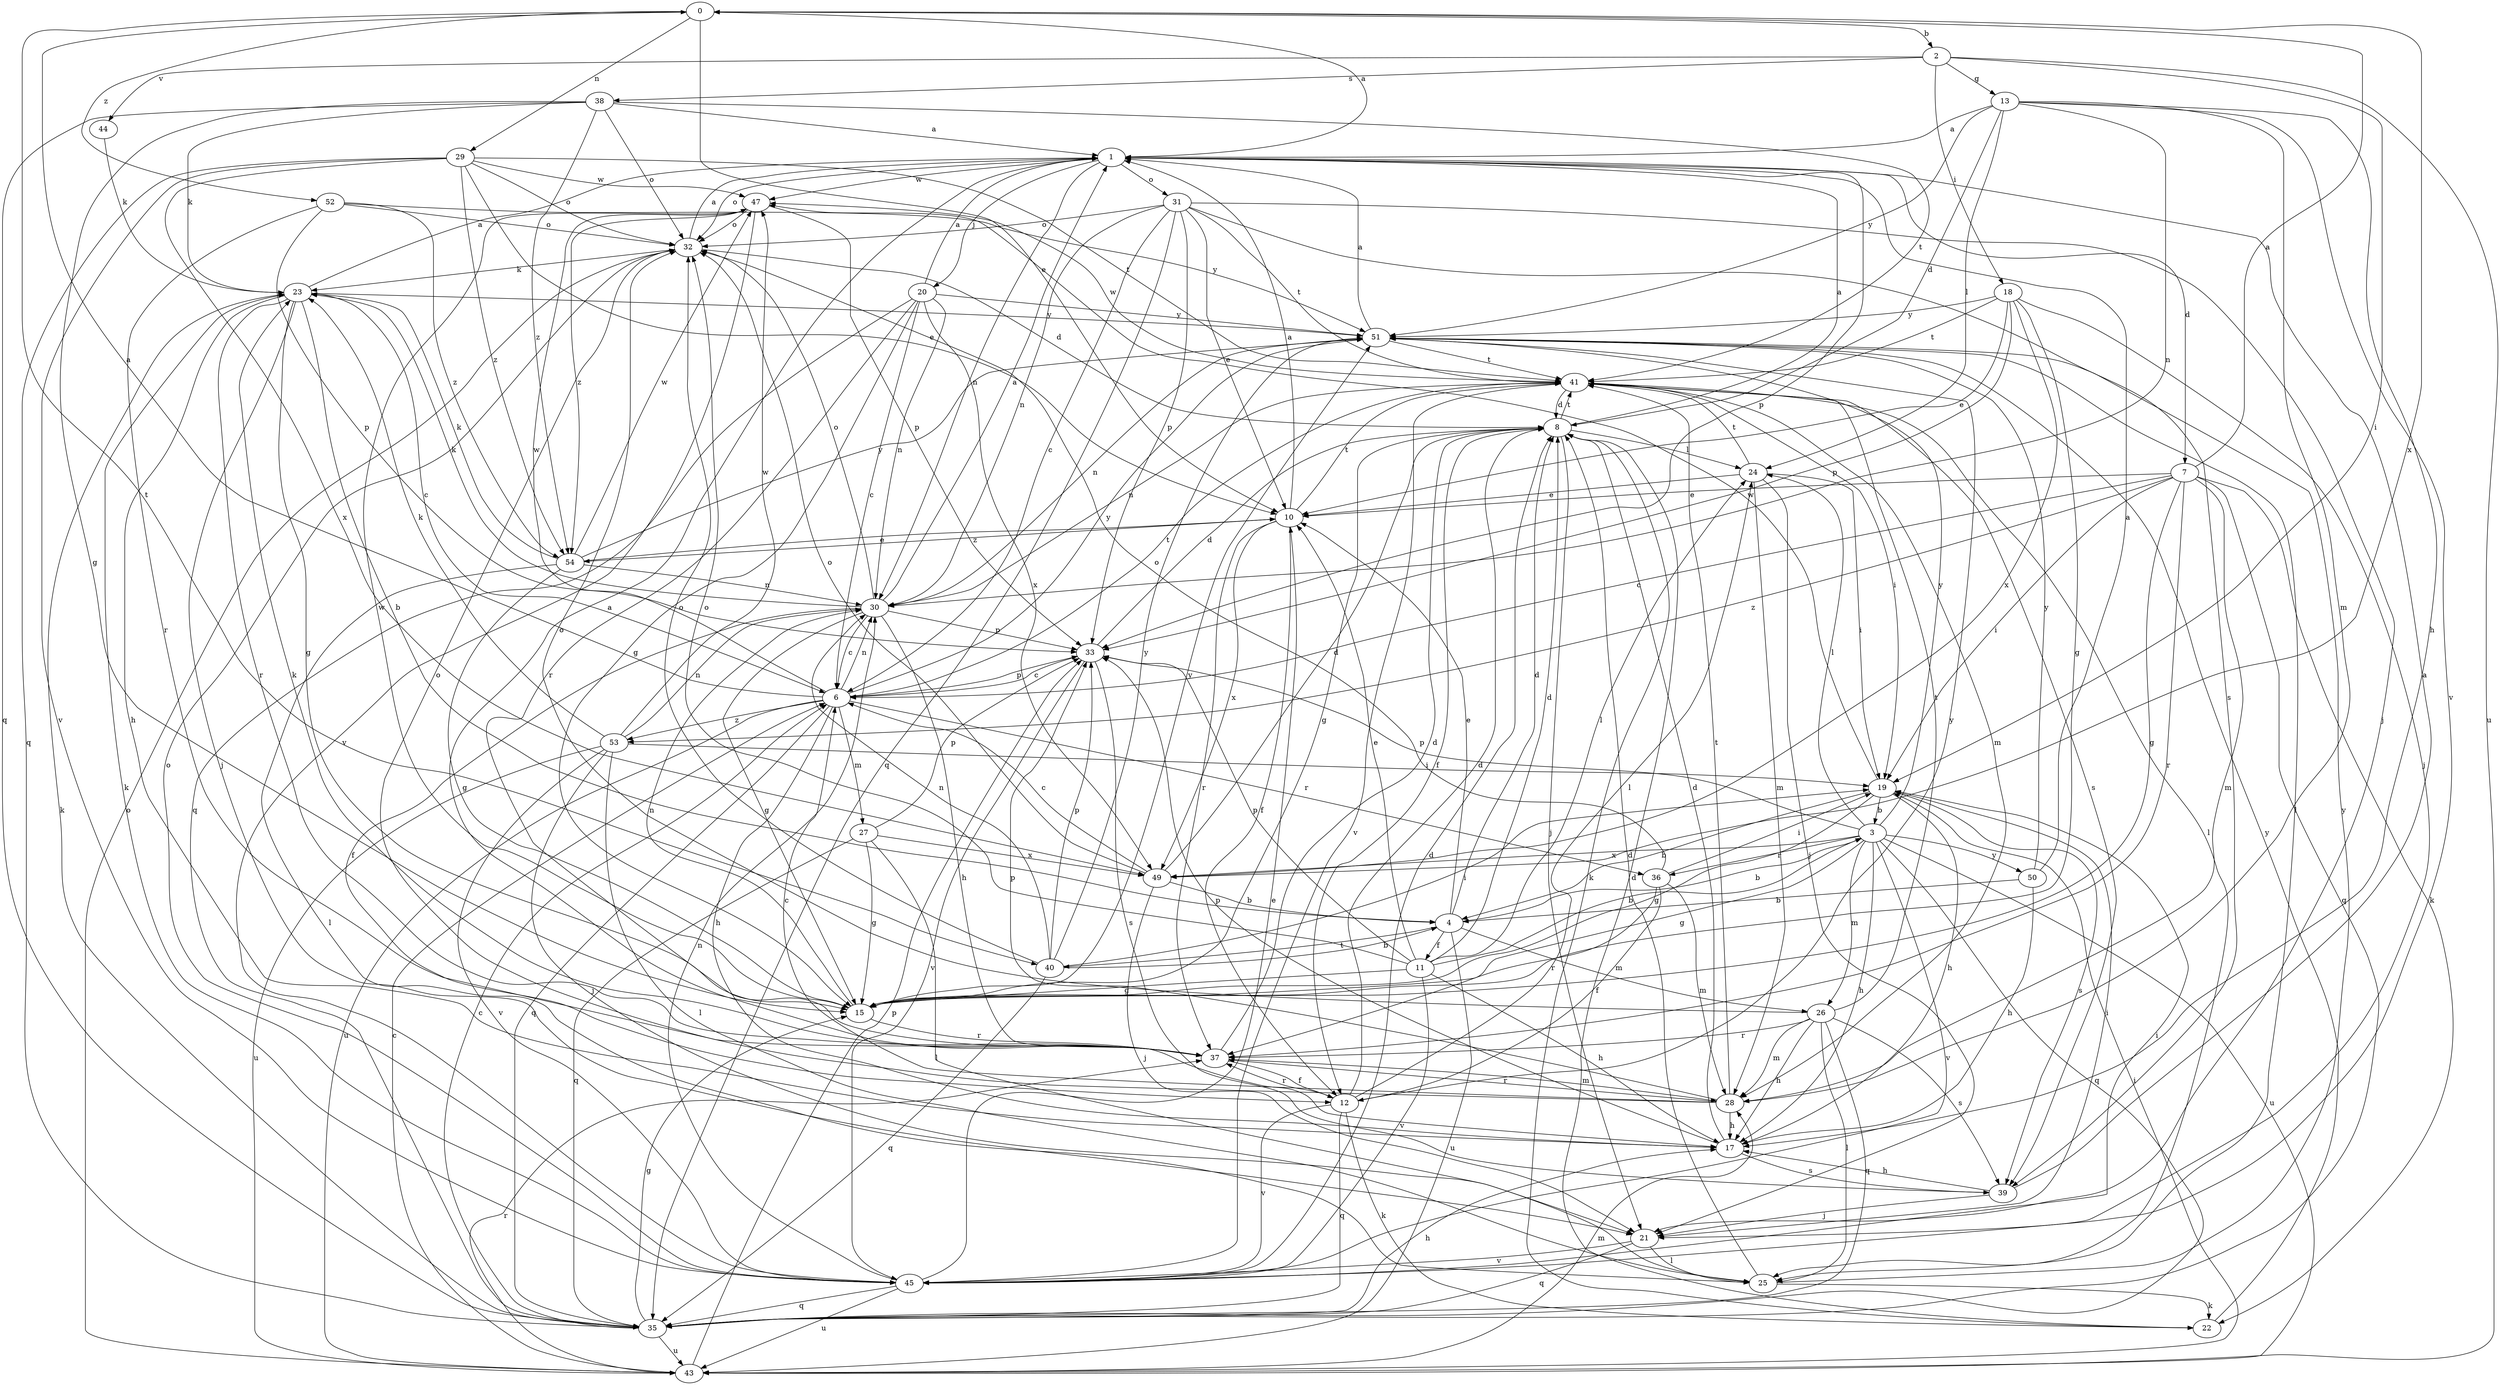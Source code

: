 strict digraph  {
0;
1;
2;
3;
4;
6;
7;
8;
10;
11;
12;
13;
15;
17;
18;
19;
20;
21;
22;
23;
24;
25;
26;
27;
28;
29;
30;
31;
32;
33;
35;
36;
37;
38;
39;
40;
41;
43;
44;
45;
47;
49;
50;
51;
52;
53;
54;
0 -> 2  [label=b];
0 -> 10  [label=e];
0 -> 29  [label=n];
0 -> 40  [label=t];
0 -> 49  [label=x];
0 -> 52  [label=z];
1 -> 0  [label=a];
1 -> 7  [label=d];
1 -> 20  [label=j];
1 -> 30  [label=n];
1 -> 31  [label=o];
1 -> 32  [label=o];
1 -> 33  [label=p];
1 -> 47  [label=w];
2 -> 13  [label=g];
2 -> 18  [label=i];
2 -> 19  [label=i];
2 -> 38  [label=s];
2 -> 43  [label=u];
2 -> 44  [label=v];
3 -> 15  [label=g];
3 -> 17  [label=h];
3 -> 24  [label=l];
3 -> 26  [label=m];
3 -> 33  [label=p];
3 -> 35  [label=q];
3 -> 36  [label=r];
3 -> 43  [label=u];
3 -> 45  [label=v];
3 -> 49  [label=x];
3 -> 50  [label=y];
3 -> 51  [label=y];
4 -> 3  [label=b];
4 -> 8  [label=d];
4 -> 10  [label=e];
4 -> 11  [label=f];
4 -> 26  [label=m];
4 -> 40  [label=t];
4 -> 43  [label=u];
6 -> 0  [label=a];
6 -> 17  [label=h];
6 -> 27  [label=m];
6 -> 30  [label=n];
6 -> 33  [label=p];
6 -> 35  [label=q];
6 -> 36  [label=r];
6 -> 41  [label=t];
6 -> 43  [label=u];
6 -> 47  [label=w];
6 -> 51  [label=y];
6 -> 53  [label=z];
7 -> 0  [label=a];
7 -> 6  [label=c];
7 -> 10  [label=e];
7 -> 15  [label=g];
7 -> 19  [label=i];
7 -> 22  [label=k];
7 -> 28  [label=m];
7 -> 35  [label=q];
7 -> 37  [label=r];
7 -> 53  [label=z];
8 -> 1  [label=a];
8 -> 12  [label=f];
8 -> 15  [label=g];
8 -> 21  [label=j];
8 -> 22  [label=k];
8 -> 24  [label=l];
8 -> 41  [label=t];
10 -> 1  [label=a];
10 -> 12  [label=f];
10 -> 37  [label=r];
10 -> 41  [label=t];
10 -> 49  [label=x];
10 -> 54  [label=z];
11 -> 3  [label=b];
11 -> 8  [label=d];
11 -> 10  [label=e];
11 -> 15  [label=g];
11 -> 17  [label=h];
11 -> 24  [label=l];
11 -> 32  [label=o];
11 -> 33  [label=p];
11 -> 45  [label=v];
12 -> 8  [label=d];
12 -> 22  [label=k];
12 -> 24  [label=l];
12 -> 35  [label=q];
12 -> 37  [label=r];
12 -> 45  [label=v];
12 -> 51  [label=y];
13 -> 1  [label=a];
13 -> 8  [label=d];
13 -> 17  [label=h];
13 -> 24  [label=l];
13 -> 28  [label=m];
13 -> 30  [label=n];
13 -> 45  [label=v];
13 -> 51  [label=y];
15 -> 30  [label=n];
15 -> 37  [label=r];
15 -> 47  [label=w];
15 -> 51  [label=y];
17 -> 8  [label=d];
17 -> 33  [label=p];
17 -> 39  [label=s];
18 -> 10  [label=e];
18 -> 15  [label=g];
18 -> 21  [label=j];
18 -> 33  [label=p];
18 -> 41  [label=t];
18 -> 49  [label=x];
18 -> 51  [label=y];
19 -> 3  [label=b];
19 -> 4  [label=b];
19 -> 15  [label=g];
19 -> 17  [label=h];
19 -> 39  [label=s];
19 -> 47  [label=w];
20 -> 1  [label=a];
20 -> 6  [label=c];
20 -> 15  [label=g];
20 -> 30  [label=n];
20 -> 35  [label=q];
20 -> 37  [label=r];
20 -> 49  [label=x];
20 -> 51  [label=y];
21 -> 19  [label=i];
21 -> 25  [label=l];
21 -> 35  [label=q];
21 -> 45  [label=v];
22 -> 8  [label=d];
22 -> 51  [label=y];
23 -> 1  [label=a];
23 -> 4  [label=b];
23 -> 6  [label=c];
23 -> 15  [label=g];
23 -> 17  [label=h];
23 -> 21  [label=j];
23 -> 37  [label=r];
23 -> 51  [label=y];
24 -> 10  [label=e];
24 -> 19  [label=i];
24 -> 21  [label=j];
24 -> 28  [label=m];
24 -> 41  [label=t];
25 -> 8  [label=d];
25 -> 22  [label=k];
25 -> 51  [label=y];
26 -> 17  [label=h];
26 -> 25  [label=l];
26 -> 28  [label=m];
26 -> 32  [label=o];
26 -> 35  [label=q];
26 -> 37  [label=r];
26 -> 39  [label=s];
26 -> 41  [label=t];
27 -> 15  [label=g];
27 -> 25  [label=l];
27 -> 33  [label=p];
27 -> 35  [label=q];
27 -> 49  [label=x];
28 -> 6  [label=c];
28 -> 17  [label=h];
28 -> 32  [label=o];
28 -> 33  [label=p];
28 -> 37  [label=r];
28 -> 41  [label=t];
29 -> 10  [label=e];
29 -> 32  [label=o];
29 -> 35  [label=q];
29 -> 41  [label=t];
29 -> 45  [label=v];
29 -> 47  [label=w];
29 -> 49  [label=x];
29 -> 54  [label=z];
30 -> 1  [label=a];
30 -> 6  [label=c];
30 -> 12  [label=f];
30 -> 15  [label=g];
30 -> 17  [label=h];
30 -> 23  [label=k];
30 -> 32  [label=o];
30 -> 33  [label=p];
31 -> 6  [label=c];
31 -> 10  [label=e];
31 -> 21  [label=j];
31 -> 30  [label=n];
31 -> 32  [label=o];
31 -> 33  [label=p];
31 -> 35  [label=q];
31 -> 39  [label=s];
31 -> 41  [label=t];
32 -> 1  [label=a];
32 -> 8  [label=d];
32 -> 23  [label=k];
33 -> 6  [label=c];
33 -> 8  [label=d];
33 -> 39  [label=s];
33 -> 45  [label=v];
35 -> 6  [label=c];
35 -> 15  [label=g];
35 -> 17  [label=h];
35 -> 23  [label=k];
35 -> 43  [label=u];
36 -> 12  [label=f];
36 -> 19  [label=i];
36 -> 28  [label=m];
36 -> 32  [label=o];
36 -> 37  [label=r];
37 -> 1  [label=a];
37 -> 8  [label=d];
37 -> 12  [label=f];
37 -> 23  [label=k];
37 -> 28  [label=m];
38 -> 1  [label=a];
38 -> 15  [label=g];
38 -> 23  [label=k];
38 -> 32  [label=o];
38 -> 35  [label=q];
38 -> 41  [label=t];
38 -> 54  [label=z];
39 -> 1  [label=a];
39 -> 17  [label=h];
39 -> 21  [label=j];
40 -> 4  [label=b];
40 -> 19  [label=i];
40 -> 30  [label=n];
40 -> 32  [label=o];
40 -> 33  [label=p];
40 -> 35  [label=q];
40 -> 51  [label=y];
41 -> 8  [label=d];
41 -> 19  [label=i];
41 -> 25  [label=l];
41 -> 28  [label=m];
41 -> 30  [label=n];
41 -> 39  [label=s];
41 -> 45  [label=v];
41 -> 47  [label=w];
43 -> 6  [label=c];
43 -> 19  [label=i];
43 -> 28  [label=m];
43 -> 32  [label=o];
43 -> 33  [label=p];
43 -> 37  [label=r];
44 -> 23  [label=k];
45 -> 8  [label=d];
45 -> 10  [label=e];
45 -> 19  [label=i];
45 -> 23  [label=k];
45 -> 30  [label=n];
45 -> 32  [label=o];
45 -> 35  [label=q];
45 -> 43  [label=u];
47 -> 32  [label=o];
47 -> 33  [label=p];
47 -> 45  [label=v];
47 -> 54  [label=z];
49 -> 4  [label=b];
49 -> 6  [label=c];
49 -> 8  [label=d];
49 -> 21  [label=j];
49 -> 32  [label=o];
50 -> 1  [label=a];
50 -> 4  [label=b];
50 -> 17  [label=h];
50 -> 51  [label=y];
51 -> 1  [label=a];
51 -> 25  [label=l];
51 -> 30  [label=n];
51 -> 41  [label=t];
52 -> 32  [label=o];
52 -> 33  [label=p];
52 -> 37  [label=r];
52 -> 51  [label=y];
52 -> 54  [label=z];
53 -> 19  [label=i];
53 -> 21  [label=j];
53 -> 23  [label=k];
53 -> 25  [label=l];
53 -> 30  [label=n];
53 -> 43  [label=u];
53 -> 45  [label=v];
53 -> 47  [label=w];
54 -> 10  [label=e];
54 -> 15  [label=g];
54 -> 23  [label=k];
54 -> 25  [label=l];
54 -> 30  [label=n];
54 -> 47  [label=w];
54 -> 51  [label=y];
}
